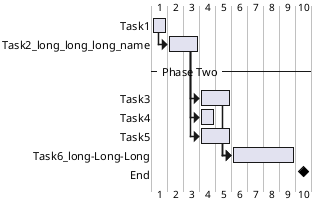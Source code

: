 @startgantt

Label on first column and right aligned

[Task1] lasts 1 Day
then [Task2_long_long_long_name] as [T2] lasts 2 days
-- Phase Two --
then [Task3] as [T3] lasts 2 days
[Task4] as [T4] lasts 1 day
[Task5] as [T5] lasts 2 days
[T2] -> [T4]
[T2] -> [T5]
[Task6_long-Long-Long] as [T6] lasts 4 days
[T3] -> [T6]
[T5] -> [T6]
[End] happens at 1 day after [T6]'s end
@endgantt